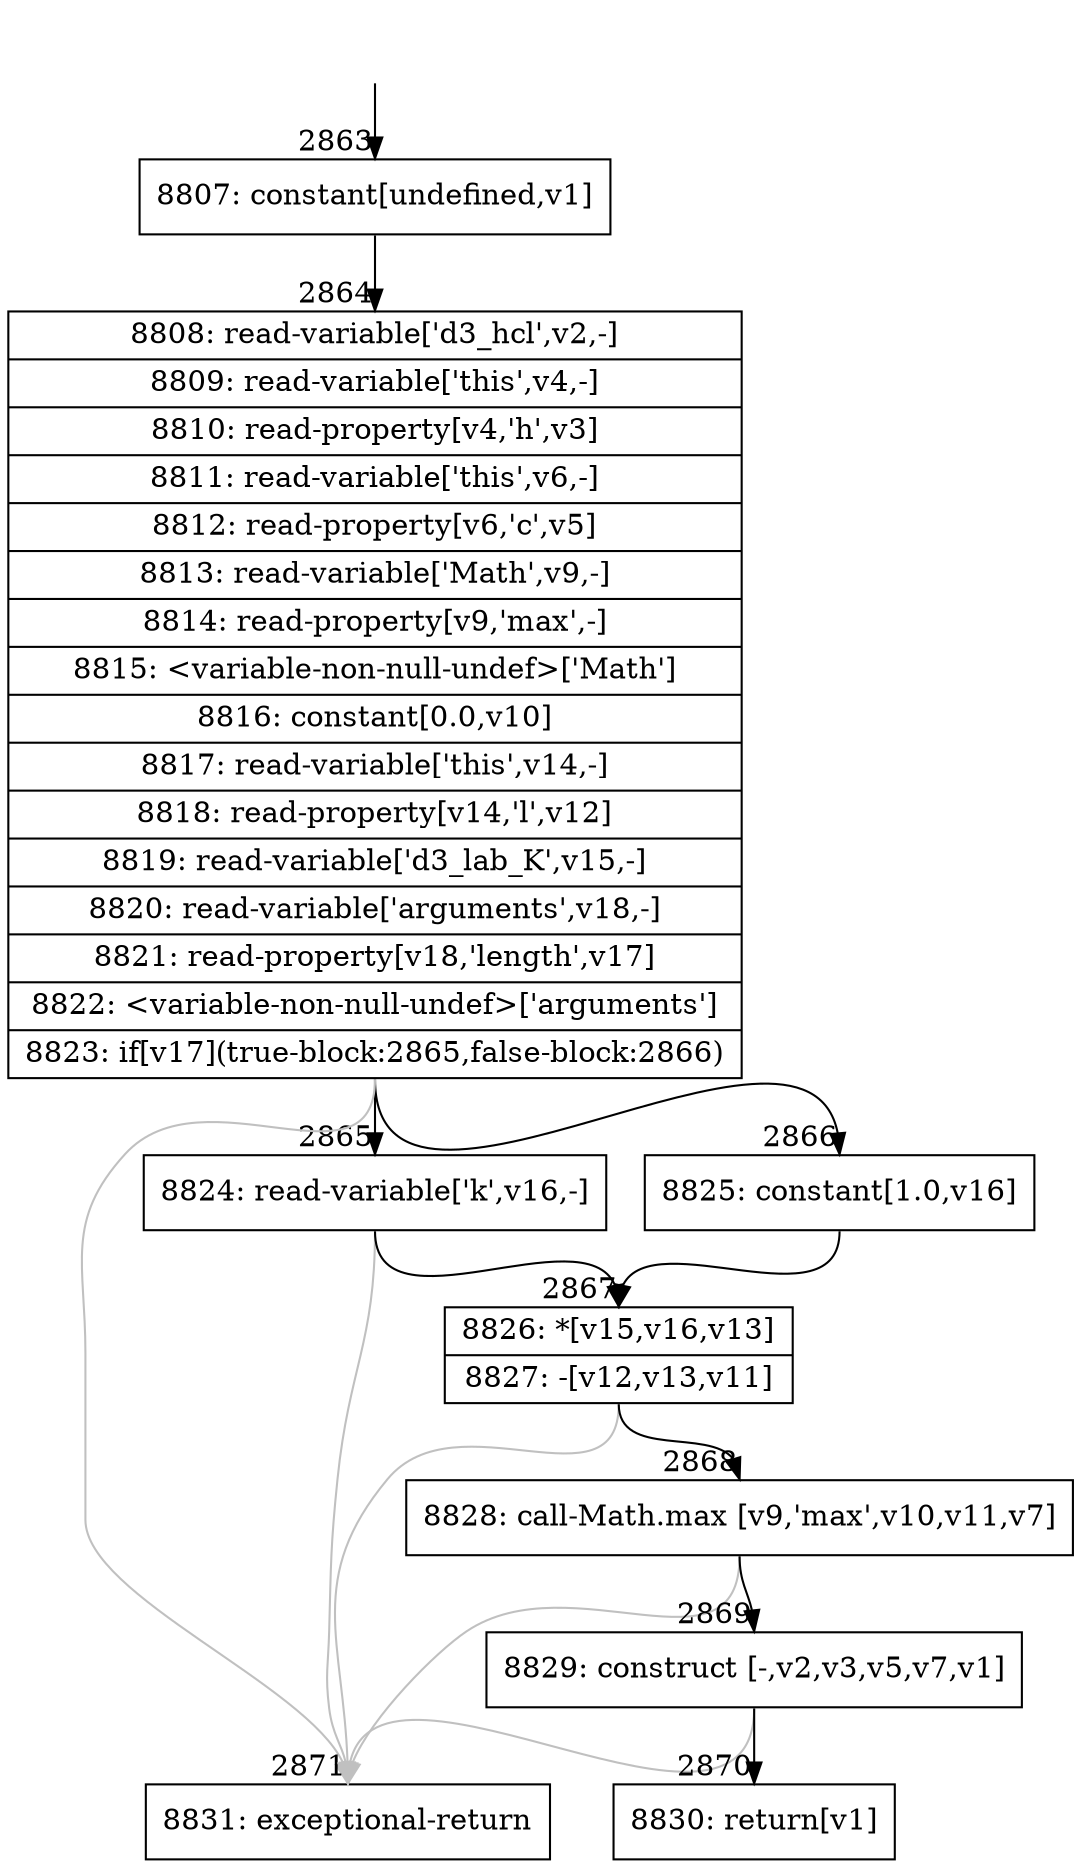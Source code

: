 digraph {
rankdir="TD"
BB_entry270[shape=none,label=""];
BB_entry270 -> BB2863 [tailport=s, headport=n, headlabel="    2863"]
BB2863 [shape=record label="{8807: constant[undefined,v1]}" ] 
BB2863 -> BB2864 [tailport=s, headport=n, headlabel="      2864"]
BB2864 [shape=record label="{8808: read-variable['d3_hcl',v2,-]|8809: read-variable['this',v4,-]|8810: read-property[v4,'h',v3]|8811: read-variable['this',v6,-]|8812: read-property[v6,'c',v5]|8813: read-variable['Math',v9,-]|8814: read-property[v9,'max',-]|8815: \<variable-non-null-undef\>['Math']|8816: constant[0.0,v10]|8817: read-variable['this',v14,-]|8818: read-property[v14,'l',v12]|8819: read-variable['d3_lab_K',v15,-]|8820: read-variable['arguments',v18,-]|8821: read-property[v18,'length',v17]|8822: \<variable-non-null-undef\>['arguments']|8823: if[v17](true-block:2865,false-block:2866)}" ] 
BB2864 -> BB2865 [tailport=s, headport=n, headlabel="      2865"]
BB2864 -> BB2866 [tailport=s, headport=n, headlabel="      2866"]
BB2864 -> BB2871 [tailport=s, headport=n, color=gray, headlabel="      2871"]
BB2865 [shape=record label="{8824: read-variable['k',v16,-]}" ] 
BB2865 -> BB2867 [tailport=s, headport=n, headlabel="      2867"]
BB2865 -> BB2871 [tailport=s, headport=n, color=gray]
BB2866 [shape=record label="{8825: constant[1.0,v16]}" ] 
BB2866 -> BB2867 [tailport=s, headport=n]
BB2867 [shape=record label="{8826: *[v15,v16,v13]|8827: -[v12,v13,v11]}" ] 
BB2867 -> BB2868 [tailport=s, headport=n, headlabel="      2868"]
BB2867 -> BB2871 [tailport=s, headport=n, color=gray]
BB2868 [shape=record label="{8828: call-Math.max [v9,'max',v10,v11,v7]}" ] 
BB2868 -> BB2869 [tailport=s, headport=n, headlabel="      2869"]
BB2868 -> BB2871 [tailport=s, headport=n, color=gray]
BB2869 [shape=record label="{8829: construct [-,v2,v3,v5,v7,v1]}" ] 
BB2869 -> BB2870 [tailport=s, headport=n, headlabel="      2870"]
BB2869 -> BB2871 [tailport=s, headport=n, color=gray]
BB2870 [shape=record label="{8830: return[v1]}" ] 
BB2871 [shape=record label="{8831: exceptional-return}" ] 
//#$~ 1623
}
